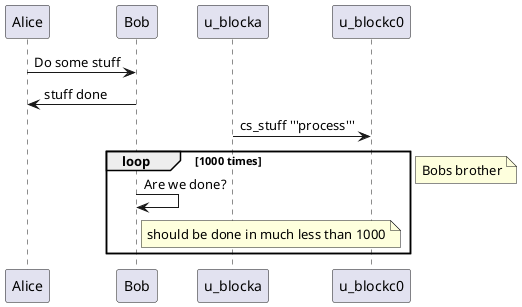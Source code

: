 @startuml is data still valid
Alice -> Bob: Do some stuff
Bob -> Alice: stuff done
u_blocka -> u_blockc0 : cs_stuff '''process'''
loop 1000 times
Bob -> Bob: Are we done?
note right of Bob: should be done in much less than 1000
end
'u_blocka -> u_blockc0: cs_stuff '''process'''
  ' a comment
note right: Bobs brother
@enduml
